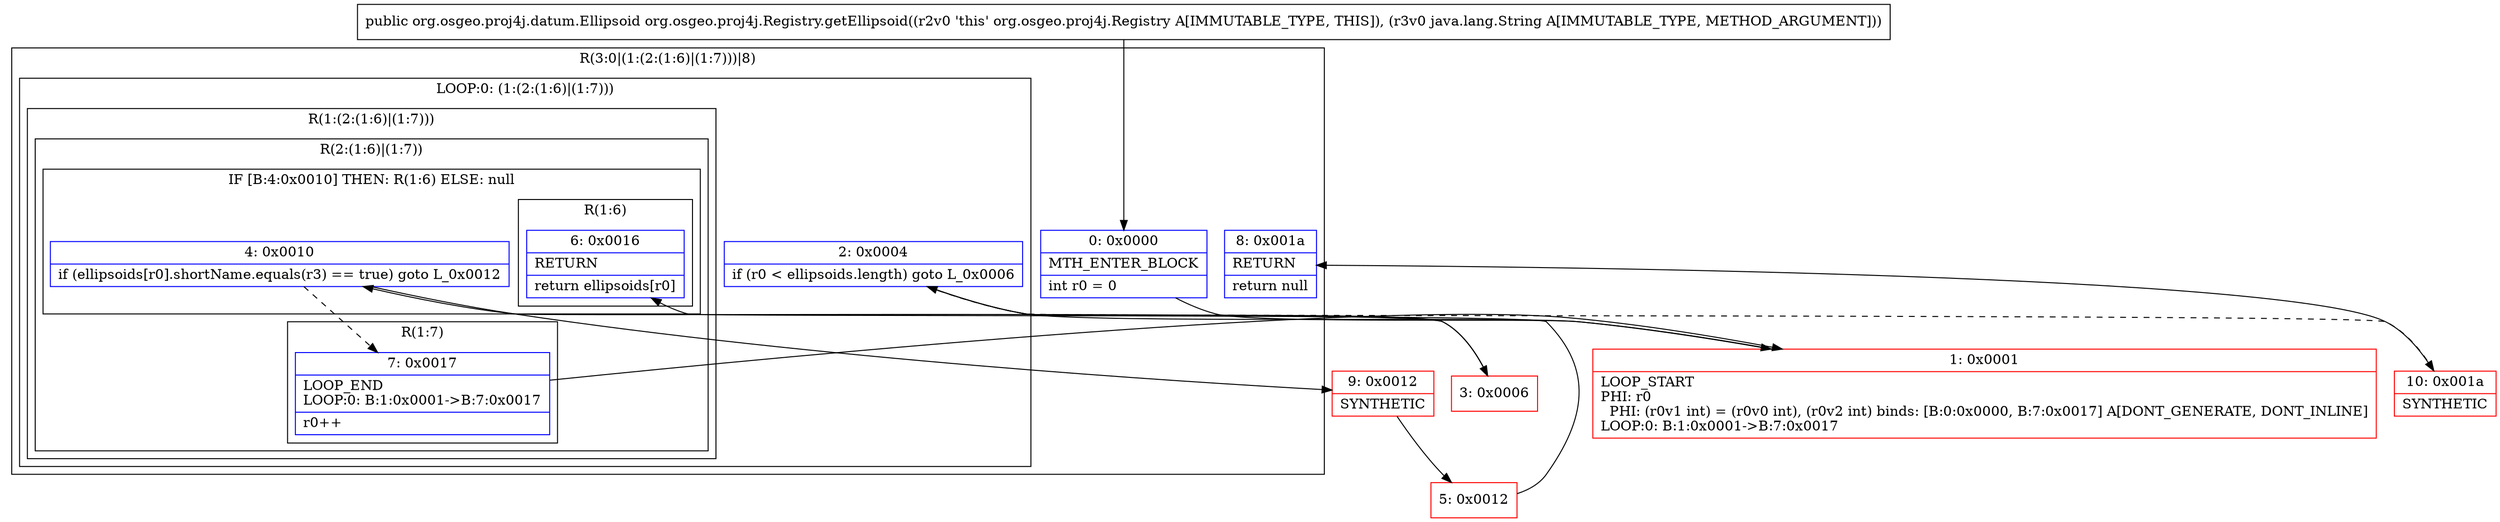 digraph "CFG fororg.osgeo.proj4j.Registry.getEllipsoid(Ljava\/lang\/String;)Lorg\/osgeo\/proj4j\/datum\/Ellipsoid;" {
subgraph cluster_Region_1626179291 {
label = "R(3:0|(1:(2:(1:6)|(1:7)))|8)";
node [shape=record,color=blue];
Node_0 [shape=record,label="{0\:\ 0x0000|MTH_ENTER_BLOCK\l|int r0 = 0\l}"];
subgraph cluster_LoopRegion_882917354 {
label = "LOOP:0: (1:(2:(1:6)|(1:7)))";
node [shape=record,color=blue];
Node_2 [shape=record,label="{2\:\ 0x0004|if (r0 \< ellipsoids.length) goto L_0x0006\l}"];
subgraph cluster_Region_870339631 {
label = "R(1:(2:(1:6)|(1:7)))";
node [shape=record,color=blue];
subgraph cluster_Region_900258324 {
label = "R(2:(1:6)|(1:7))";
node [shape=record,color=blue];
subgraph cluster_IfRegion_100747377 {
label = "IF [B:4:0x0010] THEN: R(1:6) ELSE: null";
node [shape=record,color=blue];
Node_4 [shape=record,label="{4\:\ 0x0010|if (ellipsoids[r0].shortName.equals(r3) == true) goto L_0x0012\l}"];
subgraph cluster_Region_181853492 {
label = "R(1:6)";
node [shape=record,color=blue];
Node_6 [shape=record,label="{6\:\ 0x0016|RETURN\l|return ellipsoids[r0]\l}"];
}
}
subgraph cluster_Region_1772964231 {
label = "R(1:7)";
node [shape=record,color=blue];
Node_7 [shape=record,label="{7\:\ 0x0017|LOOP_END\lLOOP:0: B:1:0x0001\-\>B:7:0x0017\l|r0++\l}"];
}
}
}
}
Node_8 [shape=record,label="{8\:\ 0x001a|RETURN\l|return null\l}"];
}
Node_1 [shape=record,color=red,label="{1\:\ 0x0001|LOOP_START\lPHI: r0 \l  PHI: (r0v1 int) = (r0v0 int), (r0v2 int) binds: [B:0:0x0000, B:7:0x0017] A[DONT_GENERATE, DONT_INLINE]\lLOOP:0: B:1:0x0001\-\>B:7:0x0017\l}"];
Node_3 [shape=record,color=red,label="{3\:\ 0x0006}"];
Node_5 [shape=record,color=red,label="{5\:\ 0x0012}"];
Node_9 [shape=record,color=red,label="{9\:\ 0x0012|SYNTHETIC\l}"];
Node_10 [shape=record,color=red,label="{10\:\ 0x001a|SYNTHETIC\l}"];
MethodNode[shape=record,label="{public org.osgeo.proj4j.datum.Ellipsoid org.osgeo.proj4j.Registry.getEllipsoid((r2v0 'this' org.osgeo.proj4j.Registry A[IMMUTABLE_TYPE, THIS]), (r3v0 java.lang.String A[IMMUTABLE_TYPE, METHOD_ARGUMENT])) }"];
MethodNode -> Node_0;
Node_0 -> Node_1;
Node_2 -> Node_3;
Node_2 -> Node_10[style=dashed];
Node_4 -> Node_7[style=dashed];
Node_4 -> Node_9;
Node_7 -> Node_1;
Node_1 -> Node_2;
Node_3 -> Node_4;
Node_5 -> Node_6;
Node_9 -> Node_5;
Node_10 -> Node_8;
}

